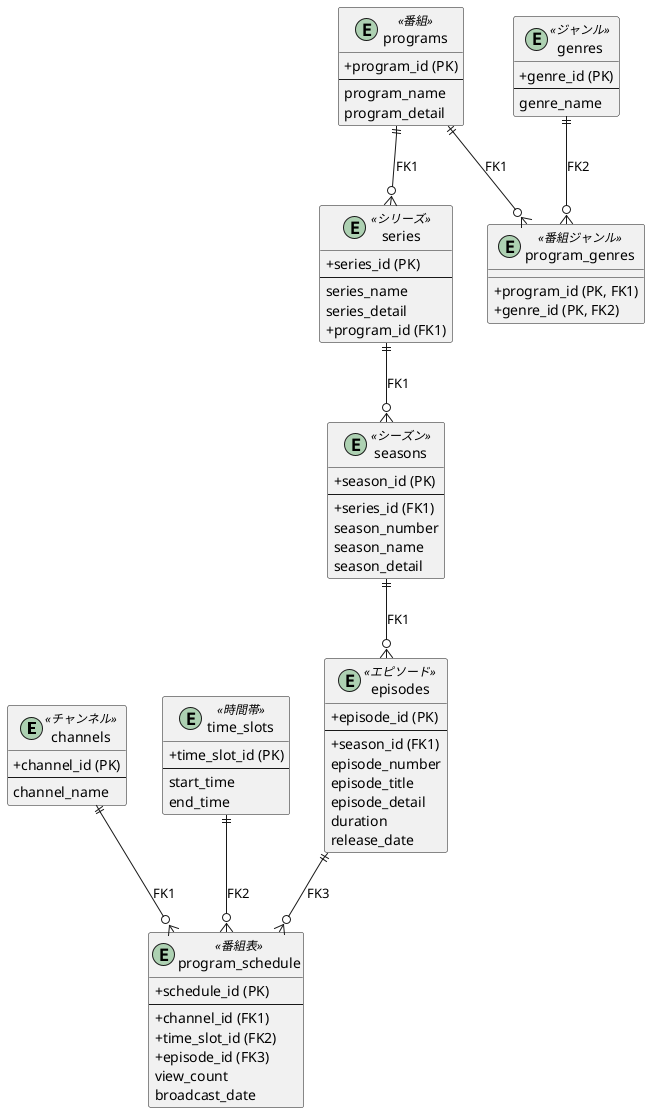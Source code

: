 @startuml name
' スキンパラメータ
skinparam classAttributeIconSize 0

' チャンネル
entity "channels" as channels <<チャンネル>> {
  +channel_id (PK)
  --
  channel_name
}

' 時間帯
entity "time_slots" as time_slots <<時間帯>> {
  +time_slot_id (PK)
  --
  start_time
  end_time
}

' ジャンル
entity "genres" as genres <<ジャンル>> {
  +genre_id (PK)
  --
  genre_name
}

' 番組ジャンル
entity "program_genres" as program_genres <<番組ジャンル>> {
  +program_id (PK, FK1)
  +genre_id (PK, FK2)
}

' シリーズ
entity "series" as series <<シリーズ>> {
  +series_id (PK)
  --
  series_name
  series_detail
  +program_id (FK1)
}

' シーズン
entity "seasons" as seasons <<シーズン>> {
  +season_id (PK)
  --
  +series_id (FK1)
  season_number
  season_name
  season_detail
}

' 番組
entity "programs" as programs <<番組>> {
  +program_id (PK)
  --
  program_name
  program_detail
}

' エピソード
entity "episodes" as episodes <<エピソード>> {
  +episode_id (PK)
  --
  +season_id (FK1)
  episode_number
  episode_title
  episode_detail
  duration
  release_date
}

' 番組表
entity "program_schedule" as program_schedule <<番組表>> {
  +schedule_id (PK)
  --
  +channel_id (FK1)
  +time_slot_id (FK2)
  +episode_id (FK3)
  view_count
  broadcast_date
}

' リレーションシップ
channels ||--o{ program_schedule : FK1
time_slots ||--o{ program_schedule : FK2
episodes ||--o{ program_schedule : FK3

programs ||--o{ program_genres : FK1
genres ||--o{ program_genres : FK2

programs ||--o{ series : FK1
series ||--o{ seasons : FK1
seasons ||--o{ episodes : FK1

@enduml
